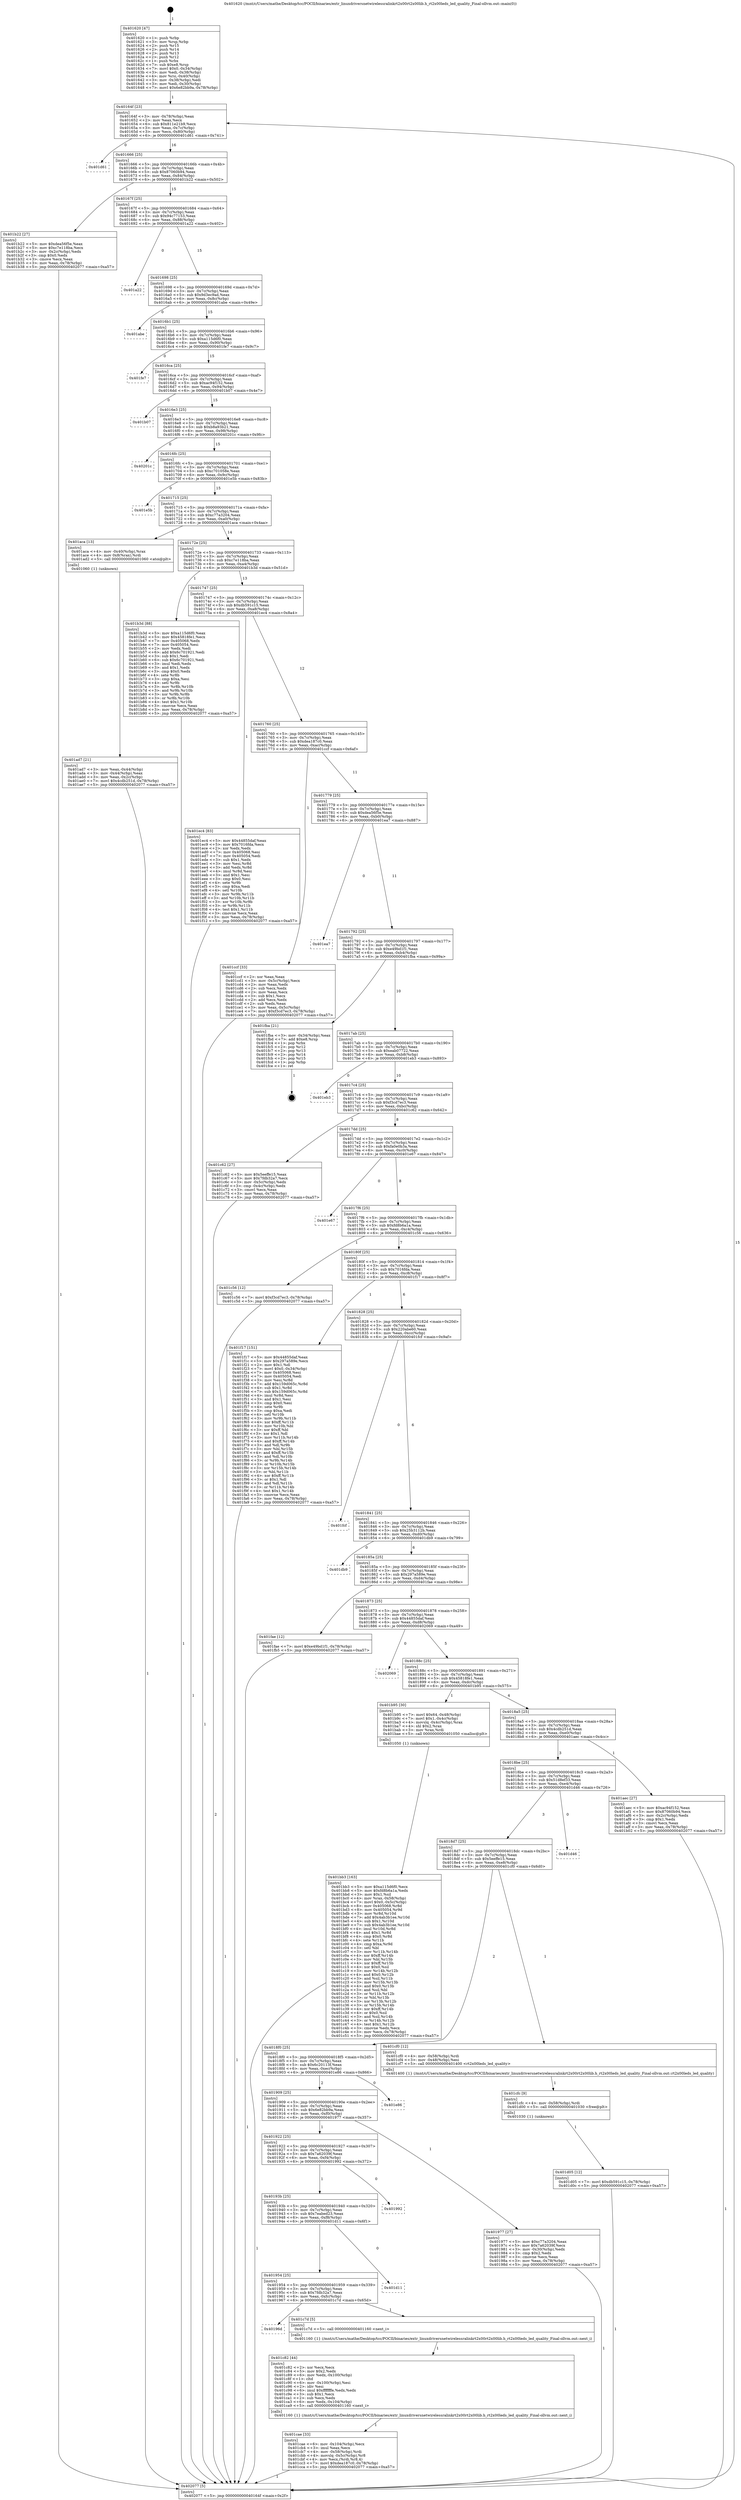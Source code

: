 digraph "0x401620" {
  label = "0x401620 (/mnt/c/Users/mathe/Desktop/tcc/POCII/binaries/extr_linuxdriversnetwirelessralinkrt2x00rt2x00lib.h_rt2x00leds_led_quality_Final-ollvm.out::main(0))"
  labelloc = "t"
  node[shape=record]

  Entry [label="",width=0.3,height=0.3,shape=circle,fillcolor=black,style=filled]
  "0x40164f" [label="{
     0x40164f [23]\l
     | [instrs]\l
     &nbsp;&nbsp;0x40164f \<+3\>: mov -0x78(%rbp),%eax\l
     &nbsp;&nbsp;0x401652 \<+2\>: mov %eax,%ecx\l
     &nbsp;&nbsp;0x401654 \<+6\>: sub $0x811e21b9,%ecx\l
     &nbsp;&nbsp;0x40165a \<+3\>: mov %eax,-0x7c(%rbp)\l
     &nbsp;&nbsp;0x40165d \<+3\>: mov %ecx,-0x80(%rbp)\l
     &nbsp;&nbsp;0x401660 \<+6\>: je 0000000000401d61 \<main+0x741\>\l
  }"]
  "0x401d61" [label="{
     0x401d61\l
  }", style=dashed]
  "0x401666" [label="{
     0x401666 [25]\l
     | [instrs]\l
     &nbsp;&nbsp;0x401666 \<+5\>: jmp 000000000040166b \<main+0x4b\>\l
     &nbsp;&nbsp;0x40166b \<+3\>: mov -0x7c(%rbp),%eax\l
     &nbsp;&nbsp;0x40166e \<+5\>: sub $0x87060b94,%eax\l
     &nbsp;&nbsp;0x401673 \<+6\>: mov %eax,-0x84(%rbp)\l
     &nbsp;&nbsp;0x401679 \<+6\>: je 0000000000401b22 \<main+0x502\>\l
  }"]
  Exit [label="",width=0.3,height=0.3,shape=circle,fillcolor=black,style=filled,peripheries=2]
  "0x401b22" [label="{
     0x401b22 [27]\l
     | [instrs]\l
     &nbsp;&nbsp;0x401b22 \<+5\>: mov $0xdea56f5e,%eax\l
     &nbsp;&nbsp;0x401b27 \<+5\>: mov $0xc7e118ba,%ecx\l
     &nbsp;&nbsp;0x401b2c \<+3\>: mov -0x2c(%rbp),%edx\l
     &nbsp;&nbsp;0x401b2f \<+3\>: cmp $0x0,%edx\l
     &nbsp;&nbsp;0x401b32 \<+3\>: cmove %ecx,%eax\l
     &nbsp;&nbsp;0x401b35 \<+3\>: mov %eax,-0x78(%rbp)\l
     &nbsp;&nbsp;0x401b38 \<+5\>: jmp 0000000000402077 \<main+0xa57\>\l
  }"]
  "0x40167f" [label="{
     0x40167f [25]\l
     | [instrs]\l
     &nbsp;&nbsp;0x40167f \<+5\>: jmp 0000000000401684 \<main+0x64\>\l
     &nbsp;&nbsp;0x401684 \<+3\>: mov -0x7c(%rbp),%eax\l
     &nbsp;&nbsp;0x401687 \<+5\>: sub $0x94c77153,%eax\l
     &nbsp;&nbsp;0x40168c \<+6\>: mov %eax,-0x88(%rbp)\l
     &nbsp;&nbsp;0x401692 \<+6\>: je 0000000000401a22 \<main+0x402\>\l
  }"]
  "0x401d05" [label="{
     0x401d05 [12]\l
     | [instrs]\l
     &nbsp;&nbsp;0x401d05 \<+7\>: movl $0xdb591c15,-0x78(%rbp)\l
     &nbsp;&nbsp;0x401d0c \<+5\>: jmp 0000000000402077 \<main+0xa57\>\l
  }"]
  "0x401a22" [label="{
     0x401a22\l
  }", style=dashed]
  "0x401698" [label="{
     0x401698 [25]\l
     | [instrs]\l
     &nbsp;&nbsp;0x401698 \<+5\>: jmp 000000000040169d \<main+0x7d\>\l
     &nbsp;&nbsp;0x40169d \<+3\>: mov -0x7c(%rbp),%eax\l
     &nbsp;&nbsp;0x4016a0 \<+5\>: sub $0x9d3ec9ad,%eax\l
     &nbsp;&nbsp;0x4016a5 \<+6\>: mov %eax,-0x8c(%rbp)\l
     &nbsp;&nbsp;0x4016ab \<+6\>: je 0000000000401abe \<main+0x49e\>\l
  }"]
  "0x401cfc" [label="{
     0x401cfc [9]\l
     | [instrs]\l
     &nbsp;&nbsp;0x401cfc \<+4\>: mov -0x58(%rbp),%rdi\l
     &nbsp;&nbsp;0x401d00 \<+5\>: call 0000000000401030 \<free@plt\>\l
     | [calls]\l
     &nbsp;&nbsp;0x401030 \{1\} (unknown)\l
  }"]
  "0x401abe" [label="{
     0x401abe\l
  }", style=dashed]
  "0x4016b1" [label="{
     0x4016b1 [25]\l
     | [instrs]\l
     &nbsp;&nbsp;0x4016b1 \<+5\>: jmp 00000000004016b6 \<main+0x96\>\l
     &nbsp;&nbsp;0x4016b6 \<+3\>: mov -0x7c(%rbp),%eax\l
     &nbsp;&nbsp;0x4016b9 \<+5\>: sub $0xa115d6f0,%eax\l
     &nbsp;&nbsp;0x4016be \<+6\>: mov %eax,-0x90(%rbp)\l
     &nbsp;&nbsp;0x4016c4 \<+6\>: je 0000000000401fe7 \<main+0x9c7\>\l
  }"]
  "0x401cae" [label="{
     0x401cae [33]\l
     | [instrs]\l
     &nbsp;&nbsp;0x401cae \<+6\>: mov -0x104(%rbp),%ecx\l
     &nbsp;&nbsp;0x401cb4 \<+3\>: imul %eax,%ecx\l
     &nbsp;&nbsp;0x401cb7 \<+4\>: mov -0x58(%rbp),%rdi\l
     &nbsp;&nbsp;0x401cbb \<+4\>: movslq -0x5c(%rbp),%r8\l
     &nbsp;&nbsp;0x401cbf \<+4\>: mov %ecx,(%rdi,%r8,4)\l
     &nbsp;&nbsp;0x401cc3 \<+7\>: movl $0xdea187c0,-0x78(%rbp)\l
     &nbsp;&nbsp;0x401cca \<+5\>: jmp 0000000000402077 \<main+0xa57\>\l
  }"]
  "0x401fe7" [label="{
     0x401fe7\l
  }", style=dashed]
  "0x4016ca" [label="{
     0x4016ca [25]\l
     | [instrs]\l
     &nbsp;&nbsp;0x4016ca \<+5\>: jmp 00000000004016cf \<main+0xaf\>\l
     &nbsp;&nbsp;0x4016cf \<+3\>: mov -0x7c(%rbp),%eax\l
     &nbsp;&nbsp;0x4016d2 \<+5\>: sub $0xac94f152,%eax\l
     &nbsp;&nbsp;0x4016d7 \<+6\>: mov %eax,-0x94(%rbp)\l
     &nbsp;&nbsp;0x4016dd \<+6\>: je 0000000000401b07 \<main+0x4e7\>\l
  }"]
  "0x401c82" [label="{
     0x401c82 [44]\l
     | [instrs]\l
     &nbsp;&nbsp;0x401c82 \<+2\>: xor %ecx,%ecx\l
     &nbsp;&nbsp;0x401c84 \<+5\>: mov $0x2,%edx\l
     &nbsp;&nbsp;0x401c89 \<+6\>: mov %edx,-0x100(%rbp)\l
     &nbsp;&nbsp;0x401c8f \<+1\>: cltd\l
     &nbsp;&nbsp;0x401c90 \<+6\>: mov -0x100(%rbp),%esi\l
     &nbsp;&nbsp;0x401c96 \<+2\>: idiv %esi\l
     &nbsp;&nbsp;0x401c98 \<+6\>: imul $0xfffffffe,%edx,%edx\l
     &nbsp;&nbsp;0x401c9e \<+3\>: sub $0x1,%ecx\l
     &nbsp;&nbsp;0x401ca1 \<+2\>: sub %ecx,%edx\l
     &nbsp;&nbsp;0x401ca3 \<+6\>: mov %edx,-0x104(%rbp)\l
     &nbsp;&nbsp;0x401ca9 \<+5\>: call 0000000000401160 \<next_i\>\l
     | [calls]\l
     &nbsp;&nbsp;0x401160 \{1\} (/mnt/c/Users/mathe/Desktop/tcc/POCII/binaries/extr_linuxdriversnetwirelessralinkrt2x00rt2x00lib.h_rt2x00leds_led_quality_Final-ollvm.out::next_i)\l
  }"]
  "0x401b07" [label="{
     0x401b07\l
  }", style=dashed]
  "0x4016e3" [label="{
     0x4016e3 [25]\l
     | [instrs]\l
     &nbsp;&nbsp;0x4016e3 \<+5\>: jmp 00000000004016e8 \<main+0xc8\>\l
     &nbsp;&nbsp;0x4016e8 \<+3\>: mov -0x7c(%rbp),%eax\l
     &nbsp;&nbsp;0x4016eb \<+5\>: sub $0xb8a93b21,%eax\l
     &nbsp;&nbsp;0x4016f0 \<+6\>: mov %eax,-0x98(%rbp)\l
     &nbsp;&nbsp;0x4016f6 \<+6\>: je 000000000040201c \<main+0x9fc\>\l
  }"]
  "0x40196d" [label="{
     0x40196d\l
  }", style=dashed]
  "0x40201c" [label="{
     0x40201c\l
  }", style=dashed]
  "0x4016fc" [label="{
     0x4016fc [25]\l
     | [instrs]\l
     &nbsp;&nbsp;0x4016fc \<+5\>: jmp 0000000000401701 \<main+0xe1\>\l
     &nbsp;&nbsp;0x401701 \<+3\>: mov -0x7c(%rbp),%eax\l
     &nbsp;&nbsp;0x401704 \<+5\>: sub $0xc701058e,%eax\l
     &nbsp;&nbsp;0x401709 \<+6\>: mov %eax,-0x9c(%rbp)\l
     &nbsp;&nbsp;0x40170f \<+6\>: je 0000000000401e5b \<main+0x83b\>\l
  }"]
  "0x401c7d" [label="{
     0x401c7d [5]\l
     | [instrs]\l
     &nbsp;&nbsp;0x401c7d \<+5\>: call 0000000000401160 \<next_i\>\l
     | [calls]\l
     &nbsp;&nbsp;0x401160 \{1\} (/mnt/c/Users/mathe/Desktop/tcc/POCII/binaries/extr_linuxdriversnetwirelessralinkrt2x00rt2x00lib.h_rt2x00leds_led_quality_Final-ollvm.out::next_i)\l
  }"]
  "0x401e5b" [label="{
     0x401e5b\l
  }", style=dashed]
  "0x401715" [label="{
     0x401715 [25]\l
     | [instrs]\l
     &nbsp;&nbsp;0x401715 \<+5\>: jmp 000000000040171a \<main+0xfa\>\l
     &nbsp;&nbsp;0x40171a \<+3\>: mov -0x7c(%rbp),%eax\l
     &nbsp;&nbsp;0x40171d \<+5\>: sub $0xc77a3204,%eax\l
     &nbsp;&nbsp;0x401722 \<+6\>: mov %eax,-0xa0(%rbp)\l
     &nbsp;&nbsp;0x401728 \<+6\>: je 0000000000401aca \<main+0x4aa\>\l
  }"]
  "0x401954" [label="{
     0x401954 [25]\l
     | [instrs]\l
     &nbsp;&nbsp;0x401954 \<+5\>: jmp 0000000000401959 \<main+0x339\>\l
     &nbsp;&nbsp;0x401959 \<+3\>: mov -0x7c(%rbp),%eax\l
     &nbsp;&nbsp;0x40195c \<+5\>: sub $0x7fdb32a7,%eax\l
     &nbsp;&nbsp;0x401961 \<+6\>: mov %eax,-0xfc(%rbp)\l
     &nbsp;&nbsp;0x401967 \<+6\>: je 0000000000401c7d \<main+0x65d\>\l
  }"]
  "0x401aca" [label="{
     0x401aca [13]\l
     | [instrs]\l
     &nbsp;&nbsp;0x401aca \<+4\>: mov -0x40(%rbp),%rax\l
     &nbsp;&nbsp;0x401ace \<+4\>: mov 0x8(%rax),%rdi\l
     &nbsp;&nbsp;0x401ad2 \<+5\>: call 0000000000401060 \<atoi@plt\>\l
     | [calls]\l
     &nbsp;&nbsp;0x401060 \{1\} (unknown)\l
  }"]
  "0x40172e" [label="{
     0x40172e [25]\l
     | [instrs]\l
     &nbsp;&nbsp;0x40172e \<+5\>: jmp 0000000000401733 \<main+0x113\>\l
     &nbsp;&nbsp;0x401733 \<+3\>: mov -0x7c(%rbp),%eax\l
     &nbsp;&nbsp;0x401736 \<+5\>: sub $0xc7e118ba,%eax\l
     &nbsp;&nbsp;0x40173b \<+6\>: mov %eax,-0xa4(%rbp)\l
     &nbsp;&nbsp;0x401741 \<+6\>: je 0000000000401b3d \<main+0x51d\>\l
  }"]
  "0x401d11" [label="{
     0x401d11\l
  }", style=dashed]
  "0x401b3d" [label="{
     0x401b3d [88]\l
     | [instrs]\l
     &nbsp;&nbsp;0x401b3d \<+5\>: mov $0xa115d6f0,%eax\l
     &nbsp;&nbsp;0x401b42 \<+5\>: mov $0x45818fe1,%ecx\l
     &nbsp;&nbsp;0x401b47 \<+7\>: mov 0x405068,%edx\l
     &nbsp;&nbsp;0x401b4e \<+7\>: mov 0x405054,%esi\l
     &nbsp;&nbsp;0x401b55 \<+2\>: mov %edx,%edi\l
     &nbsp;&nbsp;0x401b57 \<+6\>: add $0x6c701921,%edi\l
     &nbsp;&nbsp;0x401b5d \<+3\>: sub $0x1,%edi\l
     &nbsp;&nbsp;0x401b60 \<+6\>: sub $0x6c701921,%edi\l
     &nbsp;&nbsp;0x401b66 \<+3\>: imul %edi,%edx\l
     &nbsp;&nbsp;0x401b69 \<+3\>: and $0x1,%edx\l
     &nbsp;&nbsp;0x401b6c \<+3\>: cmp $0x0,%edx\l
     &nbsp;&nbsp;0x401b6f \<+4\>: sete %r8b\l
     &nbsp;&nbsp;0x401b73 \<+3\>: cmp $0xa,%esi\l
     &nbsp;&nbsp;0x401b76 \<+4\>: setl %r9b\l
     &nbsp;&nbsp;0x401b7a \<+3\>: mov %r8b,%r10b\l
     &nbsp;&nbsp;0x401b7d \<+3\>: and %r9b,%r10b\l
     &nbsp;&nbsp;0x401b80 \<+3\>: xor %r9b,%r8b\l
     &nbsp;&nbsp;0x401b83 \<+3\>: or %r8b,%r10b\l
     &nbsp;&nbsp;0x401b86 \<+4\>: test $0x1,%r10b\l
     &nbsp;&nbsp;0x401b8a \<+3\>: cmovne %ecx,%eax\l
     &nbsp;&nbsp;0x401b8d \<+3\>: mov %eax,-0x78(%rbp)\l
     &nbsp;&nbsp;0x401b90 \<+5\>: jmp 0000000000402077 \<main+0xa57\>\l
  }"]
  "0x401747" [label="{
     0x401747 [25]\l
     | [instrs]\l
     &nbsp;&nbsp;0x401747 \<+5\>: jmp 000000000040174c \<main+0x12c\>\l
     &nbsp;&nbsp;0x40174c \<+3\>: mov -0x7c(%rbp),%eax\l
     &nbsp;&nbsp;0x40174f \<+5\>: sub $0xdb591c15,%eax\l
     &nbsp;&nbsp;0x401754 \<+6\>: mov %eax,-0xa8(%rbp)\l
     &nbsp;&nbsp;0x40175a \<+6\>: je 0000000000401ec4 \<main+0x8a4\>\l
  }"]
  "0x40193b" [label="{
     0x40193b [25]\l
     | [instrs]\l
     &nbsp;&nbsp;0x40193b \<+5\>: jmp 0000000000401940 \<main+0x320\>\l
     &nbsp;&nbsp;0x401940 \<+3\>: mov -0x7c(%rbp),%eax\l
     &nbsp;&nbsp;0x401943 \<+5\>: sub $0x7eabed23,%eax\l
     &nbsp;&nbsp;0x401948 \<+6\>: mov %eax,-0xf8(%rbp)\l
     &nbsp;&nbsp;0x40194e \<+6\>: je 0000000000401d11 \<main+0x6f1\>\l
  }"]
  "0x401ec4" [label="{
     0x401ec4 [83]\l
     | [instrs]\l
     &nbsp;&nbsp;0x401ec4 \<+5\>: mov $0x44855daf,%eax\l
     &nbsp;&nbsp;0x401ec9 \<+5\>: mov $0x7016fda,%ecx\l
     &nbsp;&nbsp;0x401ece \<+2\>: xor %edx,%edx\l
     &nbsp;&nbsp;0x401ed0 \<+7\>: mov 0x405068,%esi\l
     &nbsp;&nbsp;0x401ed7 \<+7\>: mov 0x405054,%edi\l
     &nbsp;&nbsp;0x401ede \<+3\>: sub $0x1,%edx\l
     &nbsp;&nbsp;0x401ee1 \<+3\>: mov %esi,%r8d\l
     &nbsp;&nbsp;0x401ee4 \<+3\>: add %edx,%r8d\l
     &nbsp;&nbsp;0x401ee7 \<+4\>: imul %r8d,%esi\l
     &nbsp;&nbsp;0x401eeb \<+3\>: and $0x1,%esi\l
     &nbsp;&nbsp;0x401eee \<+3\>: cmp $0x0,%esi\l
     &nbsp;&nbsp;0x401ef1 \<+4\>: sete %r9b\l
     &nbsp;&nbsp;0x401ef5 \<+3\>: cmp $0xa,%edi\l
     &nbsp;&nbsp;0x401ef8 \<+4\>: setl %r10b\l
     &nbsp;&nbsp;0x401efc \<+3\>: mov %r9b,%r11b\l
     &nbsp;&nbsp;0x401eff \<+3\>: and %r10b,%r11b\l
     &nbsp;&nbsp;0x401f02 \<+3\>: xor %r10b,%r9b\l
     &nbsp;&nbsp;0x401f05 \<+3\>: or %r9b,%r11b\l
     &nbsp;&nbsp;0x401f08 \<+4\>: test $0x1,%r11b\l
     &nbsp;&nbsp;0x401f0c \<+3\>: cmovne %ecx,%eax\l
     &nbsp;&nbsp;0x401f0f \<+3\>: mov %eax,-0x78(%rbp)\l
     &nbsp;&nbsp;0x401f12 \<+5\>: jmp 0000000000402077 \<main+0xa57\>\l
  }"]
  "0x401760" [label="{
     0x401760 [25]\l
     | [instrs]\l
     &nbsp;&nbsp;0x401760 \<+5\>: jmp 0000000000401765 \<main+0x145\>\l
     &nbsp;&nbsp;0x401765 \<+3\>: mov -0x7c(%rbp),%eax\l
     &nbsp;&nbsp;0x401768 \<+5\>: sub $0xdea187c0,%eax\l
     &nbsp;&nbsp;0x40176d \<+6\>: mov %eax,-0xac(%rbp)\l
     &nbsp;&nbsp;0x401773 \<+6\>: je 0000000000401ccf \<main+0x6af\>\l
  }"]
  "0x401992" [label="{
     0x401992\l
  }", style=dashed]
  "0x401ccf" [label="{
     0x401ccf [33]\l
     | [instrs]\l
     &nbsp;&nbsp;0x401ccf \<+2\>: xor %eax,%eax\l
     &nbsp;&nbsp;0x401cd1 \<+3\>: mov -0x5c(%rbp),%ecx\l
     &nbsp;&nbsp;0x401cd4 \<+2\>: mov %eax,%edx\l
     &nbsp;&nbsp;0x401cd6 \<+2\>: sub %ecx,%edx\l
     &nbsp;&nbsp;0x401cd8 \<+2\>: mov %eax,%ecx\l
     &nbsp;&nbsp;0x401cda \<+3\>: sub $0x1,%ecx\l
     &nbsp;&nbsp;0x401cdd \<+2\>: add %ecx,%edx\l
     &nbsp;&nbsp;0x401cdf \<+2\>: sub %edx,%eax\l
     &nbsp;&nbsp;0x401ce1 \<+3\>: mov %eax,-0x5c(%rbp)\l
     &nbsp;&nbsp;0x401ce4 \<+7\>: movl $0xf3cd7ec3,-0x78(%rbp)\l
     &nbsp;&nbsp;0x401ceb \<+5\>: jmp 0000000000402077 \<main+0xa57\>\l
  }"]
  "0x401779" [label="{
     0x401779 [25]\l
     | [instrs]\l
     &nbsp;&nbsp;0x401779 \<+5\>: jmp 000000000040177e \<main+0x15e\>\l
     &nbsp;&nbsp;0x40177e \<+3\>: mov -0x7c(%rbp),%eax\l
     &nbsp;&nbsp;0x401781 \<+5\>: sub $0xdea56f5e,%eax\l
     &nbsp;&nbsp;0x401786 \<+6\>: mov %eax,-0xb0(%rbp)\l
     &nbsp;&nbsp;0x40178c \<+6\>: je 0000000000401ea7 \<main+0x887\>\l
  }"]
  "0x401bb3" [label="{
     0x401bb3 [163]\l
     | [instrs]\l
     &nbsp;&nbsp;0x401bb3 \<+5\>: mov $0xa115d6f0,%ecx\l
     &nbsp;&nbsp;0x401bb8 \<+5\>: mov $0xfd8b6a1a,%edx\l
     &nbsp;&nbsp;0x401bbd \<+3\>: mov $0x1,%sil\l
     &nbsp;&nbsp;0x401bc0 \<+4\>: mov %rax,-0x58(%rbp)\l
     &nbsp;&nbsp;0x401bc4 \<+7\>: movl $0x0,-0x5c(%rbp)\l
     &nbsp;&nbsp;0x401bcb \<+8\>: mov 0x405068,%r8d\l
     &nbsp;&nbsp;0x401bd3 \<+8\>: mov 0x405054,%r9d\l
     &nbsp;&nbsp;0x401bdb \<+3\>: mov %r8d,%r10d\l
     &nbsp;&nbsp;0x401bde \<+7\>: add $0x4ab3b1ee,%r10d\l
     &nbsp;&nbsp;0x401be5 \<+4\>: sub $0x1,%r10d\l
     &nbsp;&nbsp;0x401be9 \<+7\>: sub $0x4ab3b1ee,%r10d\l
     &nbsp;&nbsp;0x401bf0 \<+4\>: imul %r10d,%r8d\l
     &nbsp;&nbsp;0x401bf4 \<+4\>: and $0x1,%r8d\l
     &nbsp;&nbsp;0x401bf8 \<+4\>: cmp $0x0,%r8d\l
     &nbsp;&nbsp;0x401bfc \<+4\>: sete %r11b\l
     &nbsp;&nbsp;0x401c00 \<+4\>: cmp $0xa,%r9d\l
     &nbsp;&nbsp;0x401c04 \<+3\>: setl %bl\l
     &nbsp;&nbsp;0x401c07 \<+3\>: mov %r11b,%r14b\l
     &nbsp;&nbsp;0x401c0a \<+4\>: xor $0xff,%r14b\l
     &nbsp;&nbsp;0x401c0e \<+3\>: mov %bl,%r15b\l
     &nbsp;&nbsp;0x401c11 \<+4\>: xor $0xff,%r15b\l
     &nbsp;&nbsp;0x401c15 \<+4\>: xor $0x0,%sil\l
     &nbsp;&nbsp;0x401c19 \<+3\>: mov %r14b,%r12b\l
     &nbsp;&nbsp;0x401c1c \<+4\>: and $0x0,%r12b\l
     &nbsp;&nbsp;0x401c20 \<+3\>: and %sil,%r11b\l
     &nbsp;&nbsp;0x401c23 \<+3\>: mov %r15b,%r13b\l
     &nbsp;&nbsp;0x401c26 \<+4\>: and $0x0,%r13b\l
     &nbsp;&nbsp;0x401c2a \<+3\>: and %sil,%bl\l
     &nbsp;&nbsp;0x401c2d \<+3\>: or %r11b,%r12b\l
     &nbsp;&nbsp;0x401c30 \<+3\>: or %bl,%r13b\l
     &nbsp;&nbsp;0x401c33 \<+3\>: xor %r13b,%r12b\l
     &nbsp;&nbsp;0x401c36 \<+3\>: or %r15b,%r14b\l
     &nbsp;&nbsp;0x401c39 \<+4\>: xor $0xff,%r14b\l
     &nbsp;&nbsp;0x401c3d \<+4\>: or $0x0,%sil\l
     &nbsp;&nbsp;0x401c41 \<+3\>: and %sil,%r14b\l
     &nbsp;&nbsp;0x401c44 \<+3\>: or %r14b,%r12b\l
     &nbsp;&nbsp;0x401c47 \<+4\>: test $0x1,%r12b\l
     &nbsp;&nbsp;0x401c4b \<+3\>: cmovne %edx,%ecx\l
     &nbsp;&nbsp;0x401c4e \<+3\>: mov %ecx,-0x78(%rbp)\l
     &nbsp;&nbsp;0x401c51 \<+5\>: jmp 0000000000402077 \<main+0xa57\>\l
  }"]
  "0x401ea7" [label="{
     0x401ea7\l
  }", style=dashed]
  "0x401792" [label="{
     0x401792 [25]\l
     | [instrs]\l
     &nbsp;&nbsp;0x401792 \<+5\>: jmp 0000000000401797 \<main+0x177\>\l
     &nbsp;&nbsp;0x401797 \<+3\>: mov -0x7c(%rbp),%eax\l
     &nbsp;&nbsp;0x40179a \<+5\>: sub $0xe49bd1f1,%eax\l
     &nbsp;&nbsp;0x40179f \<+6\>: mov %eax,-0xb4(%rbp)\l
     &nbsp;&nbsp;0x4017a5 \<+6\>: je 0000000000401fba \<main+0x99a\>\l
  }"]
  "0x401ad7" [label="{
     0x401ad7 [21]\l
     | [instrs]\l
     &nbsp;&nbsp;0x401ad7 \<+3\>: mov %eax,-0x44(%rbp)\l
     &nbsp;&nbsp;0x401ada \<+3\>: mov -0x44(%rbp),%eax\l
     &nbsp;&nbsp;0x401add \<+3\>: mov %eax,-0x2c(%rbp)\l
     &nbsp;&nbsp;0x401ae0 \<+7\>: movl $0x4cdb251d,-0x78(%rbp)\l
     &nbsp;&nbsp;0x401ae7 \<+5\>: jmp 0000000000402077 \<main+0xa57\>\l
  }"]
  "0x401fba" [label="{
     0x401fba [21]\l
     | [instrs]\l
     &nbsp;&nbsp;0x401fba \<+3\>: mov -0x34(%rbp),%eax\l
     &nbsp;&nbsp;0x401fbd \<+7\>: add $0xe8,%rsp\l
     &nbsp;&nbsp;0x401fc4 \<+1\>: pop %rbx\l
     &nbsp;&nbsp;0x401fc5 \<+2\>: pop %r12\l
     &nbsp;&nbsp;0x401fc7 \<+2\>: pop %r13\l
     &nbsp;&nbsp;0x401fc9 \<+2\>: pop %r14\l
     &nbsp;&nbsp;0x401fcb \<+2\>: pop %r15\l
     &nbsp;&nbsp;0x401fcd \<+1\>: pop %rbp\l
     &nbsp;&nbsp;0x401fce \<+1\>: ret\l
  }"]
  "0x4017ab" [label="{
     0x4017ab [25]\l
     | [instrs]\l
     &nbsp;&nbsp;0x4017ab \<+5\>: jmp 00000000004017b0 \<main+0x190\>\l
     &nbsp;&nbsp;0x4017b0 \<+3\>: mov -0x7c(%rbp),%eax\l
     &nbsp;&nbsp;0x4017b3 \<+5\>: sub $0xeab07722,%eax\l
     &nbsp;&nbsp;0x4017b8 \<+6\>: mov %eax,-0xb8(%rbp)\l
     &nbsp;&nbsp;0x4017be \<+6\>: je 0000000000401eb3 \<main+0x893\>\l
  }"]
  "0x401620" [label="{
     0x401620 [47]\l
     | [instrs]\l
     &nbsp;&nbsp;0x401620 \<+1\>: push %rbp\l
     &nbsp;&nbsp;0x401621 \<+3\>: mov %rsp,%rbp\l
     &nbsp;&nbsp;0x401624 \<+2\>: push %r15\l
     &nbsp;&nbsp;0x401626 \<+2\>: push %r14\l
     &nbsp;&nbsp;0x401628 \<+2\>: push %r13\l
     &nbsp;&nbsp;0x40162a \<+2\>: push %r12\l
     &nbsp;&nbsp;0x40162c \<+1\>: push %rbx\l
     &nbsp;&nbsp;0x40162d \<+7\>: sub $0xe8,%rsp\l
     &nbsp;&nbsp;0x401634 \<+7\>: movl $0x0,-0x34(%rbp)\l
     &nbsp;&nbsp;0x40163b \<+3\>: mov %edi,-0x38(%rbp)\l
     &nbsp;&nbsp;0x40163e \<+4\>: mov %rsi,-0x40(%rbp)\l
     &nbsp;&nbsp;0x401642 \<+3\>: mov -0x38(%rbp),%edi\l
     &nbsp;&nbsp;0x401645 \<+3\>: mov %edi,-0x30(%rbp)\l
     &nbsp;&nbsp;0x401648 \<+7\>: movl $0x6e82bb9a,-0x78(%rbp)\l
  }"]
  "0x401eb3" [label="{
     0x401eb3\l
  }", style=dashed]
  "0x4017c4" [label="{
     0x4017c4 [25]\l
     | [instrs]\l
     &nbsp;&nbsp;0x4017c4 \<+5\>: jmp 00000000004017c9 \<main+0x1a9\>\l
     &nbsp;&nbsp;0x4017c9 \<+3\>: mov -0x7c(%rbp),%eax\l
     &nbsp;&nbsp;0x4017cc \<+5\>: sub $0xf3cd7ec3,%eax\l
     &nbsp;&nbsp;0x4017d1 \<+6\>: mov %eax,-0xbc(%rbp)\l
     &nbsp;&nbsp;0x4017d7 \<+6\>: je 0000000000401c62 \<main+0x642\>\l
  }"]
  "0x402077" [label="{
     0x402077 [5]\l
     | [instrs]\l
     &nbsp;&nbsp;0x402077 \<+5\>: jmp 000000000040164f \<main+0x2f\>\l
  }"]
  "0x401c62" [label="{
     0x401c62 [27]\l
     | [instrs]\l
     &nbsp;&nbsp;0x401c62 \<+5\>: mov $0x5eeffe15,%eax\l
     &nbsp;&nbsp;0x401c67 \<+5\>: mov $0x7fdb32a7,%ecx\l
     &nbsp;&nbsp;0x401c6c \<+3\>: mov -0x5c(%rbp),%edx\l
     &nbsp;&nbsp;0x401c6f \<+3\>: cmp -0x4c(%rbp),%edx\l
     &nbsp;&nbsp;0x401c72 \<+3\>: cmovl %ecx,%eax\l
     &nbsp;&nbsp;0x401c75 \<+3\>: mov %eax,-0x78(%rbp)\l
     &nbsp;&nbsp;0x401c78 \<+5\>: jmp 0000000000402077 \<main+0xa57\>\l
  }"]
  "0x4017dd" [label="{
     0x4017dd [25]\l
     | [instrs]\l
     &nbsp;&nbsp;0x4017dd \<+5\>: jmp 00000000004017e2 \<main+0x1c2\>\l
     &nbsp;&nbsp;0x4017e2 \<+3\>: mov -0x7c(%rbp),%eax\l
     &nbsp;&nbsp;0x4017e5 \<+5\>: sub $0xfa0e0b3a,%eax\l
     &nbsp;&nbsp;0x4017ea \<+6\>: mov %eax,-0xc0(%rbp)\l
     &nbsp;&nbsp;0x4017f0 \<+6\>: je 0000000000401e67 \<main+0x847\>\l
  }"]
  "0x401922" [label="{
     0x401922 [25]\l
     | [instrs]\l
     &nbsp;&nbsp;0x401922 \<+5\>: jmp 0000000000401927 \<main+0x307\>\l
     &nbsp;&nbsp;0x401927 \<+3\>: mov -0x7c(%rbp),%eax\l
     &nbsp;&nbsp;0x40192a \<+5\>: sub $0x7a62039f,%eax\l
     &nbsp;&nbsp;0x40192f \<+6\>: mov %eax,-0xf4(%rbp)\l
     &nbsp;&nbsp;0x401935 \<+6\>: je 0000000000401992 \<main+0x372\>\l
  }"]
  "0x401e67" [label="{
     0x401e67\l
  }", style=dashed]
  "0x4017f6" [label="{
     0x4017f6 [25]\l
     | [instrs]\l
     &nbsp;&nbsp;0x4017f6 \<+5\>: jmp 00000000004017fb \<main+0x1db\>\l
     &nbsp;&nbsp;0x4017fb \<+3\>: mov -0x7c(%rbp),%eax\l
     &nbsp;&nbsp;0x4017fe \<+5\>: sub $0xfd8b6a1a,%eax\l
     &nbsp;&nbsp;0x401803 \<+6\>: mov %eax,-0xc4(%rbp)\l
     &nbsp;&nbsp;0x401809 \<+6\>: je 0000000000401c56 \<main+0x636\>\l
  }"]
  "0x401977" [label="{
     0x401977 [27]\l
     | [instrs]\l
     &nbsp;&nbsp;0x401977 \<+5\>: mov $0xc77a3204,%eax\l
     &nbsp;&nbsp;0x40197c \<+5\>: mov $0x7a62039f,%ecx\l
     &nbsp;&nbsp;0x401981 \<+3\>: mov -0x30(%rbp),%edx\l
     &nbsp;&nbsp;0x401984 \<+3\>: cmp $0x2,%edx\l
     &nbsp;&nbsp;0x401987 \<+3\>: cmovne %ecx,%eax\l
     &nbsp;&nbsp;0x40198a \<+3\>: mov %eax,-0x78(%rbp)\l
     &nbsp;&nbsp;0x40198d \<+5\>: jmp 0000000000402077 \<main+0xa57\>\l
  }"]
  "0x401c56" [label="{
     0x401c56 [12]\l
     | [instrs]\l
     &nbsp;&nbsp;0x401c56 \<+7\>: movl $0xf3cd7ec3,-0x78(%rbp)\l
     &nbsp;&nbsp;0x401c5d \<+5\>: jmp 0000000000402077 \<main+0xa57\>\l
  }"]
  "0x40180f" [label="{
     0x40180f [25]\l
     | [instrs]\l
     &nbsp;&nbsp;0x40180f \<+5\>: jmp 0000000000401814 \<main+0x1f4\>\l
     &nbsp;&nbsp;0x401814 \<+3\>: mov -0x7c(%rbp),%eax\l
     &nbsp;&nbsp;0x401817 \<+5\>: sub $0x7016fda,%eax\l
     &nbsp;&nbsp;0x40181c \<+6\>: mov %eax,-0xc8(%rbp)\l
     &nbsp;&nbsp;0x401822 \<+6\>: je 0000000000401f17 \<main+0x8f7\>\l
  }"]
  "0x401909" [label="{
     0x401909 [25]\l
     | [instrs]\l
     &nbsp;&nbsp;0x401909 \<+5\>: jmp 000000000040190e \<main+0x2ee\>\l
     &nbsp;&nbsp;0x40190e \<+3\>: mov -0x7c(%rbp),%eax\l
     &nbsp;&nbsp;0x401911 \<+5\>: sub $0x6e82bb9a,%eax\l
     &nbsp;&nbsp;0x401916 \<+6\>: mov %eax,-0xf0(%rbp)\l
     &nbsp;&nbsp;0x40191c \<+6\>: je 0000000000401977 \<main+0x357\>\l
  }"]
  "0x401f17" [label="{
     0x401f17 [151]\l
     | [instrs]\l
     &nbsp;&nbsp;0x401f17 \<+5\>: mov $0x44855daf,%eax\l
     &nbsp;&nbsp;0x401f1c \<+5\>: mov $0x297a589e,%ecx\l
     &nbsp;&nbsp;0x401f21 \<+2\>: mov $0x1,%dl\l
     &nbsp;&nbsp;0x401f23 \<+7\>: movl $0x0,-0x34(%rbp)\l
     &nbsp;&nbsp;0x401f2a \<+7\>: mov 0x405068,%esi\l
     &nbsp;&nbsp;0x401f31 \<+7\>: mov 0x405054,%edi\l
     &nbsp;&nbsp;0x401f38 \<+3\>: mov %esi,%r8d\l
     &nbsp;&nbsp;0x401f3b \<+7\>: add $0x159d065c,%r8d\l
     &nbsp;&nbsp;0x401f42 \<+4\>: sub $0x1,%r8d\l
     &nbsp;&nbsp;0x401f46 \<+7\>: sub $0x159d065c,%r8d\l
     &nbsp;&nbsp;0x401f4d \<+4\>: imul %r8d,%esi\l
     &nbsp;&nbsp;0x401f51 \<+3\>: and $0x1,%esi\l
     &nbsp;&nbsp;0x401f54 \<+3\>: cmp $0x0,%esi\l
     &nbsp;&nbsp;0x401f57 \<+4\>: sete %r9b\l
     &nbsp;&nbsp;0x401f5b \<+3\>: cmp $0xa,%edi\l
     &nbsp;&nbsp;0x401f5e \<+4\>: setl %r10b\l
     &nbsp;&nbsp;0x401f62 \<+3\>: mov %r9b,%r11b\l
     &nbsp;&nbsp;0x401f65 \<+4\>: xor $0xff,%r11b\l
     &nbsp;&nbsp;0x401f69 \<+3\>: mov %r10b,%bl\l
     &nbsp;&nbsp;0x401f6c \<+3\>: xor $0xff,%bl\l
     &nbsp;&nbsp;0x401f6f \<+3\>: xor $0x1,%dl\l
     &nbsp;&nbsp;0x401f72 \<+3\>: mov %r11b,%r14b\l
     &nbsp;&nbsp;0x401f75 \<+4\>: and $0xff,%r14b\l
     &nbsp;&nbsp;0x401f79 \<+3\>: and %dl,%r9b\l
     &nbsp;&nbsp;0x401f7c \<+3\>: mov %bl,%r15b\l
     &nbsp;&nbsp;0x401f7f \<+4\>: and $0xff,%r15b\l
     &nbsp;&nbsp;0x401f83 \<+3\>: and %dl,%r10b\l
     &nbsp;&nbsp;0x401f86 \<+3\>: or %r9b,%r14b\l
     &nbsp;&nbsp;0x401f89 \<+3\>: or %r10b,%r15b\l
     &nbsp;&nbsp;0x401f8c \<+3\>: xor %r15b,%r14b\l
     &nbsp;&nbsp;0x401f8f \<+3\>: or %bl,%r11b\l
     &nbsp;&nbsp;0x401f92 \<+4\>: xor $0xff,%r11b\l
     &nbsp;&nbsp;0x401f96 \<+3\>: or $0x1,%dl\l
     &nbsp;&nbsp;0x401f99 \<+3\>: and %dl,%r11b\l
     &nbsp;&nbsp;0x401f9c \<+3\>: or %r11b,%r14b\l
     &nbsp;&nbsp;0x401f9f \<+4\>: test $0x1,%r14b\l
     &nbsp;&nbsp;0x401fa3 \<+3\>: cmovne %ecx,%eax\l
     &nbsp;&nbsp;0x401fa6 \<+3\>: mov %eax,-0x78(%rbp)\l
     &nbsp;&nbsp;0x401fa9 \<+5\>: jmp 0000000000402077 \<main+0xa57\>\l
  }"]
  "0x401828" [label="{
     0x401828 [25]\l
     | [instrs]\l
     &nbsp;&nbsp;0x401828 \<+5\>: jmp 000000000040182d \<main+0x20d\>\l
     &nbsp;&nbsp;0x40182d \<+3\>: mov -0x7c(%rbp),%eax\l
     &nbsp;&nbsp;0x401830 \<+5\>: sub $0x220abe60,%eax\l
     &nbsp;&nbsp;0x401835 \<+6\>: mov %eax,-0xcc(%rbp)\l
     &nbsp;&nbsp;0x40183b \<+6\>: je 0000000000401fcf \<main+0x9af\>\l
  }"]
  "0x401e86" [label="{
     0x401e86\l
  }", style=dashed]
  "0x401fcf" [label="{
     0x401fcf\l
  }", style=dashed]
  "0x401841" [label="{
     0x401841 [25]\l
     | [instrs]\l
     &nbsp;&nbsp;0x401841 \<+5\>: jmp 0000000000401846 \<main+0x226\>\l
     &nbsp;&nbsp;0x401846 \<+3\>: mov -0x7c(%rbp),%eax\l
     &nbsp;&nbsp;0x401849 \<+5\>: sub $0x25b3112b,%eax\l
     &nbsp;&nbsp;0x40184e \<+6\>: mov %eax,-0xd0(%rbp)\l
     &nbsp;&nbsp;0x401854 \<+6\>: je 0000000000401db9 \<main+0x799\>\l
  }"]
  "0x4018f0" [label="{
     0x4018f0 [25]\l
     | [instrs]\l
     &nbsp;&nbsp;0x4018f0 \<+5\>: jmp 00000000004018f5 \<main+0x2d5\>\l
     &nbsp;&nbsp;0x4018f5 \<+3\>: mov -0x7c(%rbp),%eax\l
     &nbsp;&nbsp;0x4018f8 \<+5\>: sub $0x6c20113f,%eax\l
     &nbsp;&nbsp;0x4018fd \<+6\>: mov %eax,-0xec(%rbp)\l
     &nbsp;&nbsp;0x401903 \<+6\>: je 0000000000401e86 \<main+0x866\>\l
  }"]
  "0x401db9" [label="{
     0x401db9\l
  }", style=dashed]
  "0x40185a" [label="{
     0x40185a [25]\l
     | [instrs]\l
     &nbsp;&nbsp;0x40185a \<+5\>: jmp 000000000040185f \<main+0x23f\>\l
     &nbsp;&nbsp;0x40185f \<+3\>: mov -0x7c(%rbp),%eax\l
     &nbsp;&nbsp;0x401862 \<+5\>: sub $0x297a589e,%eax\l
     &nbsp;&nbsp;0x401867 \<+6\>: mov %eax,-0xd4(%rbp)\l
     &nbsp;&nbsp;0x40186d \<+6\>: je 0000000000401fae \<main+0x98e\>\l
  }"]
  "0x401cf0" [label="{
     0x401cf0 [12]\l
     | [instrs]\l
     &nbsp;&nbsp;0x401cf0 \<+4\>: mov -0x58(%rbp),%rdi\l
     &nbsp;&nbsp;0x401cf4 \<+3\>: mov -0x48(%rbp),%esi\l
     &nbsp;&nbsp;0x401cf7 \<+5\>: call 0000000000401400 \<rt2x00leds_led_quality\>\l
     | [calls]\l
     &nbsp;&nbsp;0x401400 \{1\} (/mnt/c/Users/mathe/Desktop/tcc/POCII/binaries/extr_linuxdriversnetwirelessralinkrt2x00rt2x00lib.h_rt2x00leds_led_quality_Final-ollvm.out::rt2x00leds_led_quality)\l
  }"]
  "0x401fae" [label="{
     0x401fae [12]\l
     | [instrs]\l
     &nbsp;&nbsp;0x401fae \<+7\>: movl $0xe49bd1f1,-0x78(%rbp)\l
     &nbsp;&nbsp;0x401fb5 \<+5\>: jmp 0000000000402077 \<main+0xa57\>\l
  }"]
  "0x401873" [label="{
     0x401873 [25]\l
     | [instrs]\l
     &nbsp;&nbsp;0x401873 \<+5\>: jmp 0000000000401878 \<main+0x258\>\l
     &nbsp;&nbsp;0x401878 \<+3\>: mov -0x7c(%rbp),%eax\l
     &nbsp;&nbsp;0x40187b \<+5\>: sub $0x44855daf,%eax\l
     &nbsp;&nbsp;0x401880 \<+6\>: mov %eax,-0xd8(%rbp)\l
     &nbsp;&nbsp;0x401886 \<+6\>: je 0000000000402069 \<main+0xa49\>\l
  }"]
  "0x4018d7" [label="{
     0x4018d7 [25]\l
     | [instrs]\l
     &nbsp;&nbsp;0x4018d7 \<+5\>: jmp 00000000004018dc \<main+0x2bc\>\l
     &nbsp;&nbsp;0x4018dc \<+3\>: mov -0x7c(%rbp),%eax\l
     &nbsp;&nbsp;0x4018df \<+5\>: sub $0x5eeffe15,%eax\l
     &nbsp;&nbsp;0x4018e4 \<+6\>: mov %eax,-0xe8(%rbp)\l
     &nbsp;&nbsp;0x4018ea \<+6\>: je 0000000000401cf0 \<main+0x6d0\>\l
  }"]
  "0x402069" [label="{
     0x402069\l
  }", style=dashed]
  "0x40188c" [label="{
     0x40188c [25]\l
     | [instrs]\l
     &nbsp;&nbsp;0x40188c \<+5\>: jmp 0000000000401891 \<main+0x271\>\l
     &nbsp;&nbsp;0x401891 \<+3\>: mov -0x7c(%rbp),%eax\l
     &nbsp;&nbsp;0x401894 \<+5\>: sub $0x45818fe1,%eax\l
     &nbsp;&nbsp;0x401899 \<+6\>: mov %eax,-0xdc(%rbp)\l
     &nbsp;&nbsp;0x40189f \<+6\>: je 0000000000401b95 \<main+0x575\>\l
  }"]
  "0x401d46" [label="{
     0x401d46\l
  }", style=dashed]
  "0x401b95" [label="{
     0x401b95 [30]\l
     | [instrs]\l
     &nbsp;&nbsp;0x401b95 \<+7\>: movl $0x64,-0x48(%rbp)\l
     &nbsp;&nbsp;0x401b9c \<+7\>: movl $0x1,-0x4c(%rbp)\l
     &nbsp;&nbsp;0x401ba3 \<+4\>: movslq -0x4c(%rbp),%rax\l
     &nbsp;&nbsp;0x401ba7 \<+4\>: shl $0x2,%rax\l
     &nbsp;&nbsp;0x401bab \<+3\>: mov %rax,%rdi\l
     &nbsp;&nbsp;0x401bae \<+5\>: call 0000000000401050 \<malloc@plt\>\l
     | [calls]\l
     &nbsp;&nbsp;0x401050 \{1\} (unknown)\l
  }"]
  "0x4018a5" [label="{
     0x4018a5 [25]\l
     | [instrs]\l
     &nbsp;&nbsp;0x4018a5 \<+5\>: jmp 00000000004018aa \<main+0x28a\>\l
     &nbsp;&nbsp;0x4018aa \<+3\>: mov -0x7c(%rbp),%eax\l
     &nbsp;&nbsp;0x4018ad \<+5\>: sub $0x4cdb251d,%eax\l
     &nbsp;&nbsp;0x4018b2 \<+6\>: mov %eax,-0xe0(%rbp)\l
     &nbsp;&nbsp;0x4018b8 \<+6\>: je 0000000000401aec \<main+0x4cc\>\l
  }"]
  "0x4018be" [label="{
     0x4018be [25]\l
     | [instrs]\l
     &nbsp;&nbsp;0x4018be \<+5\>: jmp 00000000004018c3 \<main+0x2a3\>\l
     &nbsp;&nbsp;0x4018c3 \<+3\>: mov -0x7c(%rbp),%eax\l
     &nbsp;&nbsp;0x4018c6 \<+5\>: sub $0x51d8ef33,%eax\l
     &nbsp;&nbsp;0x4018cb \<+6\>: mov %eax,-0xe4(%rbp)\l
     &nbsp;&nbsp;0x4018d1 \<+6\>: je 0000000000401d46 \<main+0x726\>\l
  }"]
  "0x401aec" [label="{
     0x401aec [27]\l
     | [instrs]\l
     &nbsp;&nbsp;0x401aec \<+5\>: mov $0xac94f152,%eax\l
     &nbsp;&nbsp;0x401af1 \<+5\>: mov $0x87060b94,%ecx\l
     &nbsp;&nbsp;0x401af6 \<+3\>: mov -0x2c(%rbp),%edx\l
     &nbsp;&nbsp;0x401af9 \<+3\>: cmp $0x1,%edx\l
     &nbsp;&nbsp;0x401afc \<+3\>: cmovl %ecx,%eax\l
     &nbsp;&nbsp;0x401aff \<+3\>: mov %eax,-0x78(%rbp)\l
     &nbsp;&nbsp;0x401b02 \<+5\>: jmp 0000000000402077 \<main+0xa57\>\l
  }"]
  Entry -> "0x401620" [label=" 1"]
  "0x40164f" -> "0x401d61" [label=" 0"]
  "0x40164f" -> "0x401666" [label=" 16"]
  "0x401fba" -> Exit [label=" 1"]
  "0x401666" -> "0x401b22" [label=" 1"]
  "0x401666" -> "0x40167f" [label=" 15"]
  "0x401fae" -> "0x402077" [label=" 1"]
  "0x40167f" -> "0x401a22" [label=" 0"]
  "0x40167f" -> "0x401698" [label=" 15"]
  "0x401f17" -> "0x402077" [label=" 1"]
  "0x401698" -> "0x401abe" [label=" 0"]
  "0x401698" -> "0x4016b1" [label=" 15"]
  "0x401ec4" -> "0x402077" [label=" 1"]
  "0x4016b1" -> "0x401fe7" [label=" 0"]
  "0x4016b1" -> "0x4016ca" [label=" 15"]
  "0x401d05" -> "0x402077" [label=" 1"]
  "0x4016ca" -> "0x401b07" [label=" 0"]
  "0x4016ca" -> "0x4016e3" [label=" 15"]
  "0x401cfc" -> "0x401d05" [label=" 1"]
  "0x4016e3" -> "0x40201c" [label=" 0"]
  "0x4016e3" -> "0x4016fc" [label=" 15"]
  "0x401cf0" -> "0x401cfc" [label=" 1"]
  "0x4016fc" -> "0x401e5b" [label=" 0"]
  "0x4016fc" -> "0x401715" [label=" 15"]
  "0x401ccf" -> "0x402077" [label=" 1"]
  "0x401715" -> "0x401aca" [label=" 1"]
  "0x401715" -> "0x40172e" [label=" 14"]
  "0x401c82" -> "0x401cae" [label=" 1"]
  "0x40172e" -> "0x401b3d" [label=" 1"]
  "0x40172e" -> "0x401747" [label=" 13"]
  "0x401c7d" -> "0x401c82" [label=" 1"]
  "0x401747" -> "0x401ec4" [label=" 1"]
  "0x401747" -> "0x401760" [label=" 12"]
  "0x401954" -> "0x401c7d" [label=" 1"]
  "0x401760" -> "0x401ccf" [label=" 1"]
  "0x401760" -> "0x401779" [label=" 11"]
  "0x401cae" -> "0x402077" [label=" 1"]
  "0x401779" -> "0x401ea7" [label=" 0"]
  "0x401779" -> "0x401792" [label=" 11"]
  "0x40193b" -> "0x401d11" [label=" 0"]
  "0x401792" -> "0x401fba" [label=" 1"]
  "0x401792" -> "0x4017ab" [label=" 10"]
  "0x401954" -> "0x40196d" [label=" 0"]
  "0x4017ab" -> "0x401eb3" [label=" 0"]
  "0x4017ab" -> "0x4017c4" [label=" 10"]
  "0x401922" -> "0x40193b" [label=" 1"]
  "0x4017c4" -> "0x401c62" [label=" 2"]
  "0x4017c4" -> "0x4017dd" [label=" 8"]
  "0x401922" -> "0x401992" [label=" 0"]
  "0x4017dd" -> "0x401e67" [label=" 0"]
  "0x4017dd" -> "0x4017f6" [label=" 8"]
  "0x40193b" -> "0x401954" [label=" 1"]
  "0x4017f6" -> "0x401c56" [label=" 1"]
  "0x4017f6" -> "0x40180f" [label=" 7"]
  "0x401c62" -> "0x402077" [label=" 2"]
  "0x40180f" -> "0x401f17" [label=" 1"]
  "0x40180f" -> "0x401828" [label=" 6"]
  "0x401bb3" -> "0x402077" [label=" 1"]
  "0x401828" -> "0x401fcf" [label=" 0"]
  "0x401828" -> "0x401841" [label=" 6"]
  "0x401b95" -> "0x401bb3" [label=" 1"]
  "0x401841" -> "0x401db9" [label=" 0"]
  "0x401841" -> "0x40185a" [label=" 6"]
  "0x401b22" -> "0x402077" [label=" 1"]
  "0x40185a" -> "0x401fae" [label=" 1"]
  "0x40185a" -> "0x401873" [label=" 5"]
  "0x401aec" -> "0x402077" [label=" 1"]
  "0x401873" -> "0x402069" [label=" 0"]
  "0x401873" -> "0x40188c" [label=" 5"]
  "0x401aca" -> "0x401ad7" [label=" 1"]
  "0x40188c" -> "0x401b95" [label=" 1"]
  "0x40188c" -> "0x4018a5" [label=" 4"]
  "0x402077" -> "0x40164f" [label=" 15"]
  "0x4018a5" -> "0x401aec" [label=" 1"]
  "0x4018a5" -> "0x4018be" [label=" 3"]
  "0x401620" -> "0x40164f" [label=" 1"]
  "0x4018be" -> "0x401d46" [label=" 0"]
  "0x4018be" -> "0x4018d7" [label=" 3"]
  "0x401ad7" -> "0x402077" [label=" 1"]
  "0x4018d7" -> "0x401cf0" [label=" 1"]
  "0x4018d7" -> "0x4018f0" [label=" 2"]
  "0x401b3d" -> "0x402077" [label=" 1"]
  "0x4018f0" -> "0x401e86" [label=" 0"]
  "0x4018f0" -> "0x401909" [label=" 2"]
  "0x401c56" -> "0x402077" [label=" 1"]
  "0x401909" -> "0x401977" [label=" 1"]
  "0x401909" -> "0x401922" [label=" 1"]
  "0x401977" -> "0x402077" [label=" 1"]
}
